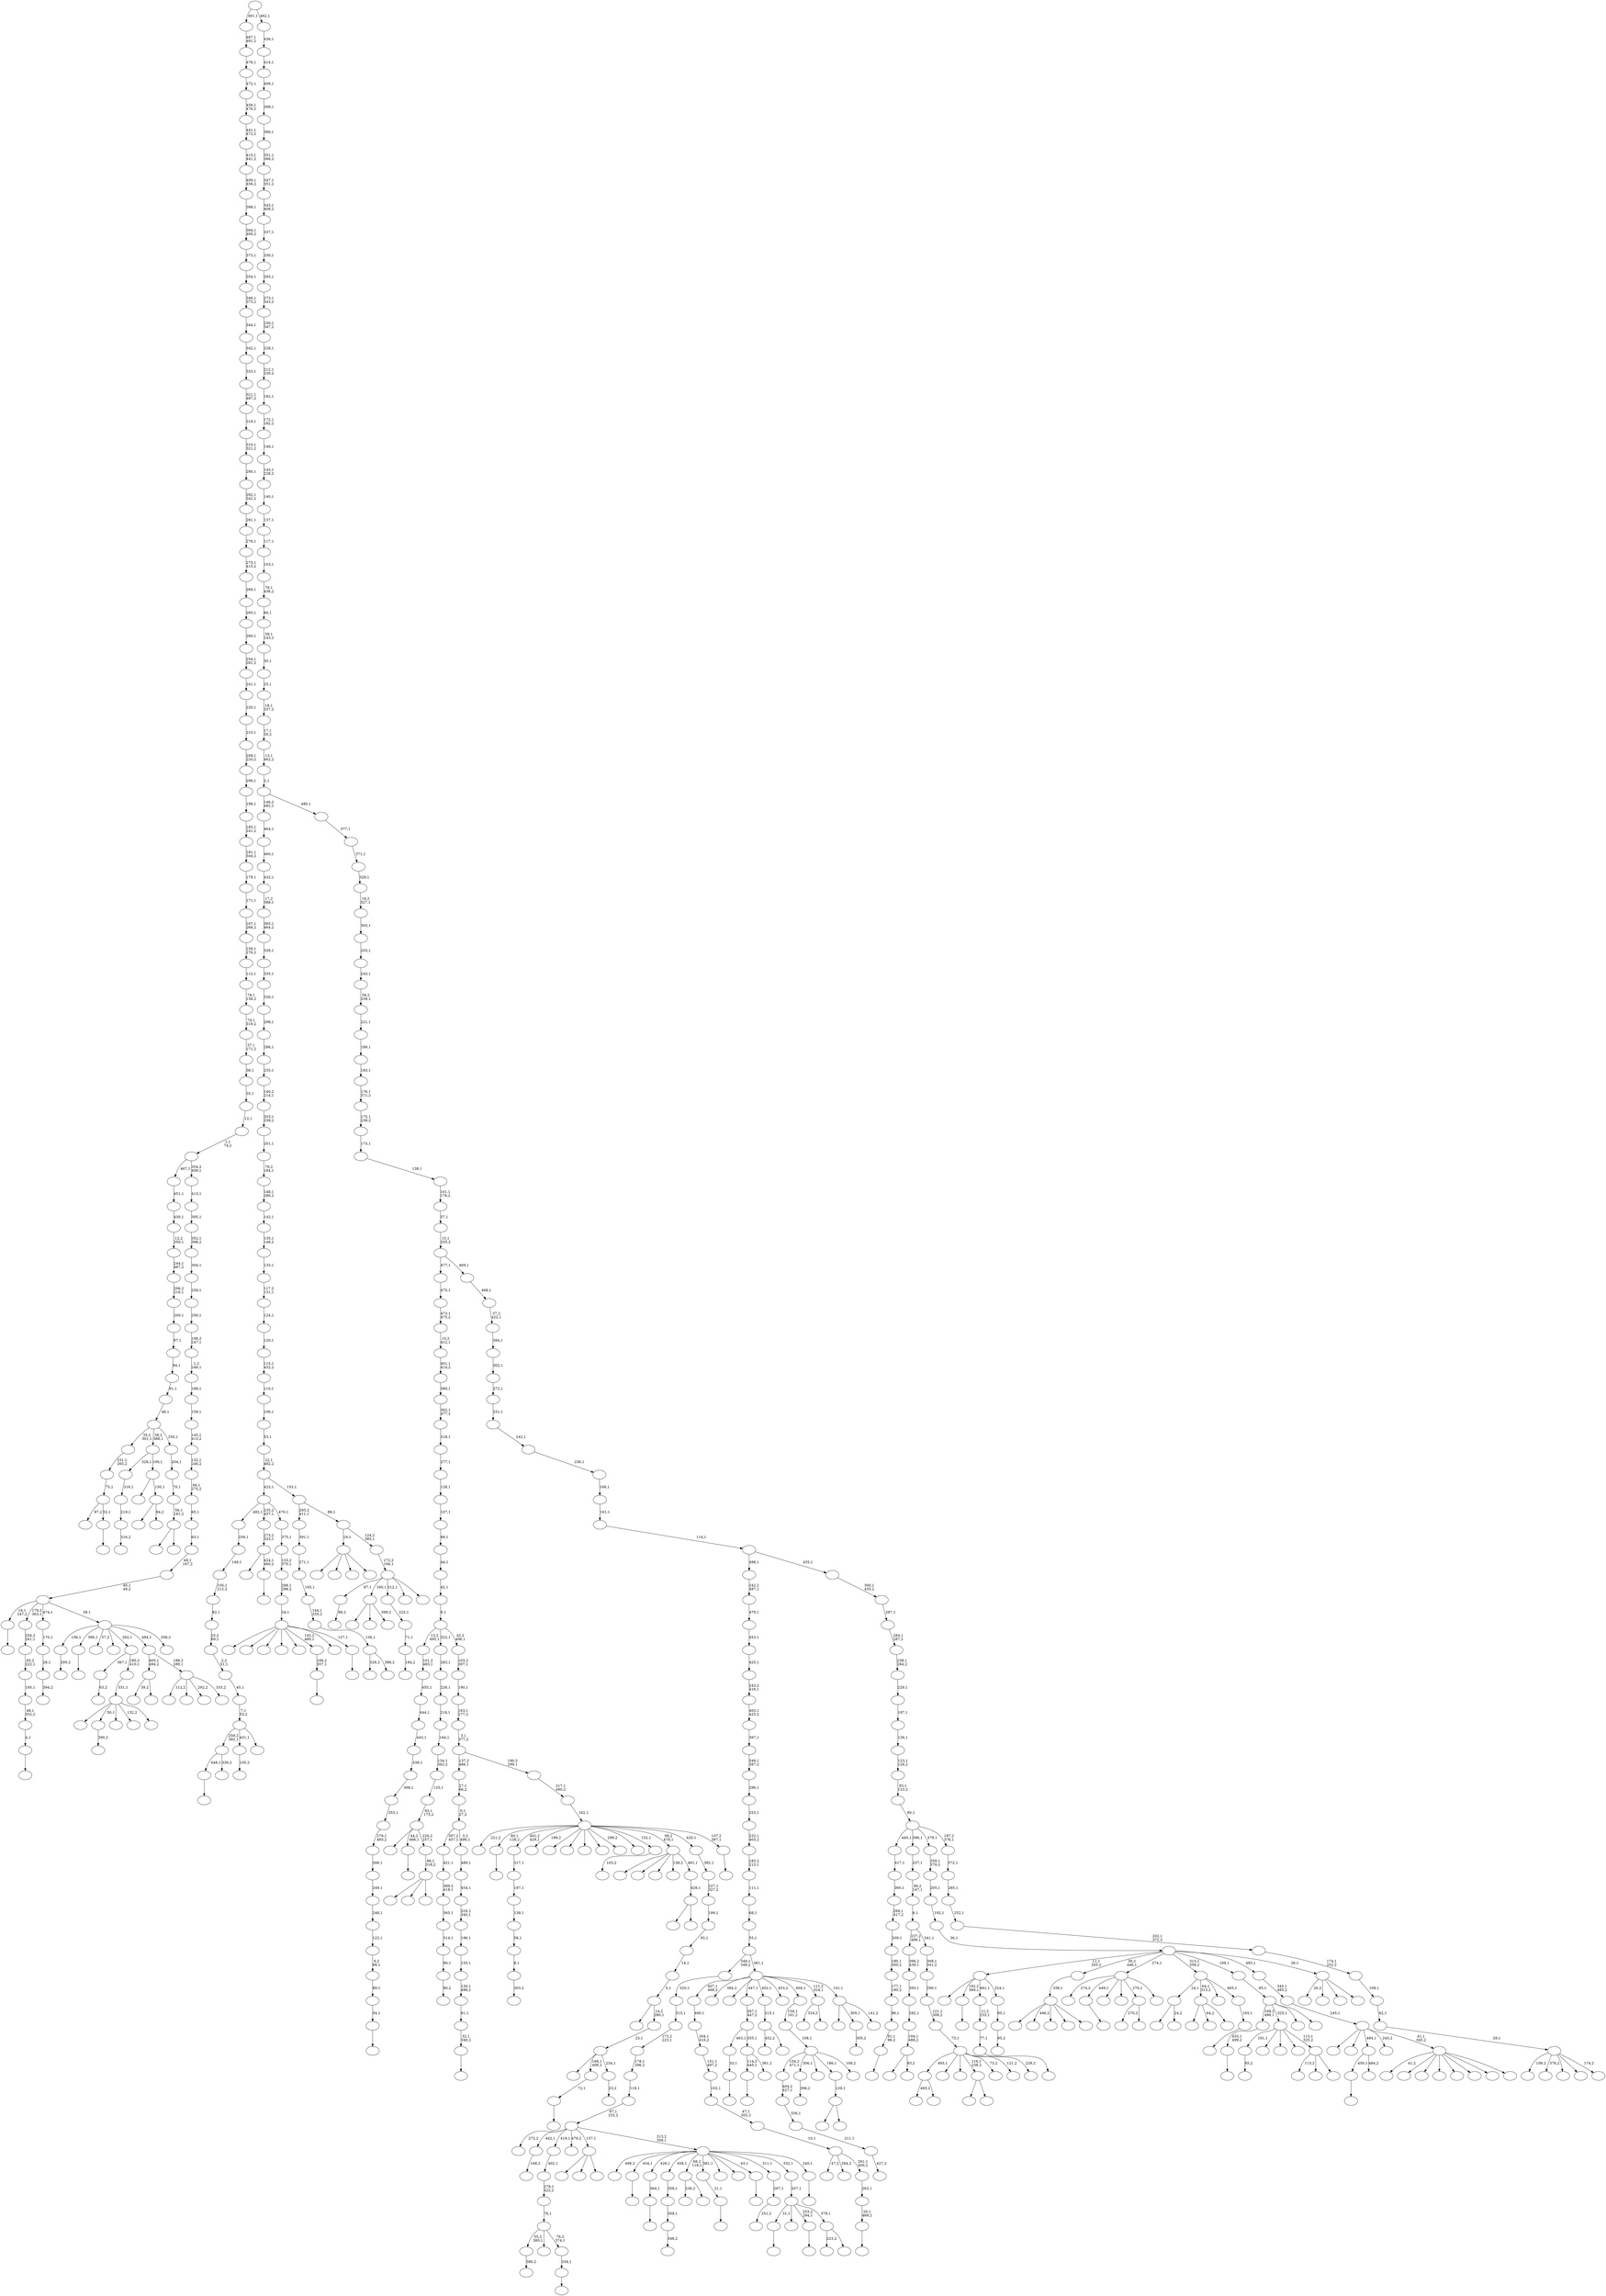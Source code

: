 digraph T {
	700 [label=""]
	699 [label=""]
	698 [label=""]
	697 [label=""]
	696 [label=""]
	695 [label=""]
	694 [label=""]
	693 [label=""]
	692 [label=""]
	691 [label=""]
	690 [label=""]
	689 [label=""]
	688 [label=""]
	687 [label=""]
	686 [label=""]
	685 [label=""]
	684 [label=""]
	683 [label=""]
	682 [label=""]
	681 [label=""]
	680 [label=""]
	679 [label=""]
	678 [label=""]
	677 [label=""]
	676 [label=""]
	675 [label=""]
	674 [label=""]
	673 [label=""]
	672 [label=""]
	671 [label=""]
	670 [label=""]
	669 [label=""]
	668 [label=""]
	667 [label=""]
	666 [label=""]
	665 [label=""]
	664 [label=""]
	663 [label=""]
	662 [label=""]
	661 [label=""]
	660 [label=""]
	659 [label=""]
	658 [label=""]
	657 [label=""]
	656 [label=""]
	655 [label=""]
	654 [label=""]
	653 [label=""]
	652 [label=""]
	651 [label=""]
	650 [label=""]
	649 [label=""]
	648 [label=""]
	647 [label=""]
	646 [label=""]
	645 [label=""]
	644 [label=""]
	643 [label=""]
	642 [label=""]
	641 [label=""]
	640 [label=""]
	639 [label=""]
	638 [label=""]
	637 [label=""]
	636 [label=""]
	635 [label=""]
	634 [label=""]
	633 [label=""]
	632 [label=""]
	631 [label=""]
	630 [label=""]
	629 [label=""]
	628 [label=""]
	627 [label=""]
	626 [label=""]
	625 [label=""]
	624 [label=""]
	623 [label=""]
	622 [label=""]
	621 [label=""]
	620 [label=""]
	619 [label=""]
	618 [label=""]
	617 [label=""]
	616 [label=""]
	615 [label=""]
	614 [label=""]
	613 [label=""]
	612 [label=""]
	611 [label=""]
	610 [label=""]
	609 [label=""]
	608 [label=""]
	607 [label=""]
	606 [label=""]
	605 [label=""]
	604 [label=""]
	603 [label=""]
	602 [label=""]
	601 [label=""]
	600 [label=""]
	599 [label=""]
	598 [label=""]
	597 [label=""]
	596 [label=""]
	595 [label=""]
	594 [label=""]
	593 [label=""]
	592 [label=""]
	591 [label=""]
	590 [label=""]
	589 [label=""]
	588 [label=""]
	587 [label=""]
	586 [label=""]
	585 [label=""]
	584 [label=""]
	583 [label=""]
	582 [label=""]
	581 [label=""]
	580 [label=""]
	579 [label=""]
	578 [label=""]
	577 [label=""]
	576 [label=""]
	575 [label=""]
	574 [label=""]
	573 [label=""]
	572 [label=""]
	571 [label=""]
	570 [label=""]
	569 [label=""]
	568 [label=""]
	567 [label=""]
	566 [label=""]
	565 [label=""]
	564 [label=""]
	563 [label=""]
	562 [label=""]
	561 [label=""]
	560 [label=""]
	559 [label=""]
	558 [label=""]
	557 [label=""]
	556 [label=""]
	555 [label=""]
	554 [label=""]
	553 [label=""]
	552 [label=""]
	551 [label=""]
	550 [label=""]
	549 [label=""]
	548 [label=""]
	547 [label=""]
	546 [label=""]
	545 [label=""]
	544 [label=""]
	543 [label=""]
	542 [label=""]
	541 [label=""]
	540 [label=""]
	539 [label=""]
	538 [label=""]
	537 [label=""]
	536 [label=""]
	535 [label=""]
	534 [label=""]
	533 [label=""]
	532 [label=""]
	531 [label=""]
	530 [label=""]
	529 [label=""]
	528 [label=""]
	527 [label=""]
	526 [label=""]
	525 [label=""]
	524 [label=""]
	523 [label=""]
	522 [label=""]
	521 [label=""]
	520 [label=""]
	519 [label=""]
	518 [label=""]
	517 [label=""]
	516 [label=""]
	515 [label=""]
	514 [label=""]
	513 [label=""]
	512 [label=""]
	511 [label=""]
	510 [label=""]
	509 [label=""]
	508 [label=""]
	507 [label=""]
	506 [label=""]
	505 [label=""]
	504 [label=""]
	503 [label=""]
	502 [label=""]
	501 [label=""]
	500 [label=""]
	499 [label=""]
	498 [label=""]
	497 [label=""]
	496 [label=""]
	495 [label=""]
	494 [label=""]
	493 [label=""]
	492 [label=""]
	491 [label=""]
	490 [label=""]
	489 [label=""]
	488 [label=""]
	487 [label=""]
	486 [label=""]
	485 [label=""]
	484 [label=""]
	483 [label=""]
	482 [label=""]
	481 [label=""]
	480 [label=""]
	479 [label=""]
	478 [label=""]
	477 [label=""]
	476 [label=""]
	475 [label=""]
	474 [label=""]
	473 [label=""]
	472 [label=""]
	471 [label=""]
	470 [label=""]
	469 [label=""]
	468 [label=""]
	467 [label=""]
	466 [label=""]
	465 [label=""]
	464 [label=""]
	463 [label=""]
	462 [label=""]
	461 [label=""]
	460 [label=""]
	459 [label=""]
	458 [label=""]
	457 [label=""]
	456 [label=""]
	455 [label=""]
	454 [label=""]
	453 [label=""]
	452 [label=""]
	451 [label=""]
	450 [label=""]
	449 [label=""]
	448 [label=""]
	447 [label=""]
	446 [label=""]
	445 [label=""]
	444 [label=""]
	443 [label=""]
	442 [label=""]
	441 [label=""]
	440 [label=""]
	439 [label=""]
	438 [label=""]
	437 [label=""]
	436 [label=""]
	435 [label=""]
	434 [label=""]
	433 [label=""]
	432 [label=""]
	431 [label=""]
	430 [label=""]
	429 [label=""]
	428 [label=""]
	427 [label=""]
	426 [label=""]
	425 [label=""]
	424 [label=""]
	423 [label=""]
	422 [label=""]
	421 [label=""]
	420 [label=""]
	419 [label=""]
	418 [label=""]
	417 [label=""]
	416 [label=""]
	415 [label=""]
	414 [label=""]
	413 [label=""]
	412 [label=""]
	411 [label=""]
	410 [label=""]
	409 [label=""]
	408 [label=""]
	407 [label=""]
	406 [label=""]
	405 [label=""]
	404 [label=""]
	403 [label=""]
	402 [label=""]
	401 [label=""]
	400 [label=""]
	399 [label=""]
	398 [label=""]
	397 [label=""]
	396 [label=""]
	395 [label=""]
	394 [label=""]
	393 [label=""]
	392 [label=""]
	391 [label=""]
	390 [label=""]
	389 [label=""]
	388 [label=""]
	387 [label=""]
	386 [label=""]
	385 [label=""]
	384 [label=""]
	383 [label=""]
	382 [label=""]
	381 [label=""]
	380 [label=""]
	379 [label=""]
	378 [label=""]
	377 [label=""]
	376 [label=""]
	375 [label=""]
	374 [label=""]
	373 [label=""]
	372 [label=""]
	371 [label=""]
	370 [label=""]
	369 [label=""]
	368 [label=""]
	367 [label=""]
	366 [label=""]
	365 [label=""]
	364 [label=""]
	363 [label=""]
	362 [label=""]
	361 [label=""]
	360 [label=""]
	359 [label=""]
	358 [label=""]
	357 [label=""]
	356 [label=""]
	355 [label=""]
	354 [label=""]
	353 [label=""]
	352 [label=""]
	351 [label=""]
	350 [label=""]
	349 [label=""]
	348 [label=""]
	347 [label=""]
	346 [label=""]
	345 [label=""]
	344 [label=""]
	343 [label=""]
	342 [label=""]
	341 [label=""]
	340 [label=""]
	339 [label=""]
	338 [label=""]
	337 [label=""]
	336 [label=""]
	335 [label=""]
	334 [label=""]
	333 [label=""]
	332 [label=""]
	331 [label=""]
	330 [label=""]
	329 [label=""]
	328 [label=""]
	327 [label=""]
	326 [label=""]
	325 [label=""]
	324 [label=""]
	323 [label=""]
	322 [label=""]
	321 [label=""]
	320 [label=""]
	319 [label=""]
	318 [label=""]
	317 [label=""]
	316 [label=""]
	315 [label=""]
	314 [label=""]
	313 [label=""]
	312 [label=""]
	311 [label=""]
	310 [label=""]
	309 [label=""]
	308 [label=""]
	307 [label=""]
	306 [label=""]
	305 [label=""]
	304 [label=""]
	303 [label=""]
	302 [label=""]
	301 [label=""]
	300 [label=""]
	299 [label=""]
	298 [label=""]
	297 [label=""]
	296 [label=""]
	295 [label=""]
	294 [label=""]
	293 [label=""]
	292 [label=""]
	291 [label=""]
	290 [label=""]
	289 [label=""]
	288 [label=""]
	287 [label=""]
	286 [label=""]
	285 [label=""]
	284 [label=""]
	283 [label=""]
	282 [label=""]
	281 [label=""]
	280 [label=""]
	279 [label=""]
	278 [label=""]
	277 [label=""]
	276 [label=""]
	275 [label=""]
	274 [label=""]
	273 [label=""]
	272 [label=""]
	271 [label=""]
	270 [label=""]
	269 [label=""]
	268 [label=""]
	267 [label=""]
	266 [label=""]
	265 [label=""]
	264 [label=""]
	263 [label=""]
	262 [label=""]
	261 [label=""]
	260 [label=""]
	259 [label=""]
	258 [label=""]
	257 [label=""]
	256 [label=""]
	255 [label=""]
	254 [label=""]
	253 [label=""]
	252 [label=""]
	251 [label=""]
	250 [label=""]
	249 [label=""]
	248 [label=""]
	247 [label=""]
	246 [label=""]
	245 [label=""]
	244 [label=""]
	243 [label=""]
	242 [label=""]
	241 [label=""]
	240 [label=""]
	239 [label=""]
	238 [label=""]
	237 [label=""]
	236 [label=""]
	235 [label=""]
	234 [label=""]
	233 [label=""]
	232 [label=""]
	231 [label=""]
	230 [label=""]
	229 [label=""]
	228 [label=""]
	227 [label=""]
	226 [label=""]
	225 [label=""]
	224 [label=""]
	223 [label=""]
	222 [label=""]
	221 [label=""]
	220 [label=""]
	219 [label=""]
	218 [label=""]
	217 [label=""]
	216 [label=""]
	215 [label=""]
	214 [label=""]
	213 [label=""]
	212 [label=""]
	211 [label=""]
	210 [label=""]
	209 [label=""]
	208 [label=""]
	207 [label=""]
	206 [label=""]
	205 [label=""]
	204 [label=""]
	203 [label=""]
	202 [label=""]
	201 [label=""]
	200 [label=""]
	199 [label=""]
	198 [label=""]
	197 [label=""]
	196 [label=""]
	195 [label=""]
	194 [label=""]
	193 [label=""]
	192 [label=""]
	191 [label=""]
	190 [label=""]
	189 [label=""]
	188 [label=""]
	187 [label=""]
	186 [label=""]
	185 [label=""]
	184 [label=""]
	183 [label=""]
	182 [label=""]
	181 [label=""]
	180 [label=""]
	179 [label=""]
	178 [label=""]
	177 [label=""]
	176 [label=""]
	175 [label=""]
	174 [label=""]
	173 [label=""]
	172 [label=""]
	171 [label=""]
	170 [label=""]
	169 [label=""]
	168 [label=""]
	167 [label=""]
	166 [label=""]
	165 [label=""]
	164 [label=""]
	163 [label=""]
	162 [label=""]
	161 [label=""]
	160 [label=""]
	159 [label=""]
	158 [label=""]
	157 [label=""]
	156 [label=""]
	155 [label=""]
	154 [label=""]
	153 [label=""]
	152 [label=""]
	151 [label=""]
	150 [label=""]
	149 [label=""]
	148 [label=""]
	147 [label=""]
	146 [label=""]
	145 [label=""]
	144 [label=""]
	143 [label=""]
	142 [label=""]
	141 [label=""]
	140 [label=""]
	139 [label=""]
	138 [label=""]
	137 [label=""]
	136 [label=""]
	135 [label=""]
	134 [label=""]
	133 [label=""]
	132 [label=""]
	131 [label=""]
	130 [label=""]
	129 [label=""]
	128 [label=""]
	127 [label=""]
	126 [label=""]
	125 [label=""]
	124 [label=""]
	123 [label=""]
	122 [label=""]
	121 [label=""]
	120 [label=""]
	119 [label=""]
	118 [label=""]
	117 [label=""]
	116 [label=""]
	115 [label=""]
	114 [label=""]
	113 [label=""]
	112 [label=""]
	111 [label=""]
	110 [label=""]
	109 [label=""]
	108 [label=""]
	107 [label=""]
	106 [label=""]
	105 [label=""]
	104 [label=""]
	103 [label=""]
	102 [label=""]
	101 [label=""]
	100 [label=""]
	99 [label=""]
	98 [label=""]
	97 [label=""]
	96 [label=""]
	95 [label=""]
	94 [label=""]
	93 [label=""]
	92 [label=""]
	91 [label=""]
	90 [label=""]
	89 [label=""]
	88 [label=""]
	87 [label=""]
	86 [label=""]
	85 [label=""]
	84 [label=""]
	83 [label=""]
	82 [label=""]
	81 [label=""]
	80 [label=""]
	79 [label=""]
	78 [label=""]
	77 [label=""]
	76 [label=""]
	75 [label=""]
	74 [label=""]
	73 [label=""]
	72 [label=""]
	71 [label=""]
	70 [label=""]
	69 [label=""]
	68 [label=""]
	67 [label=""]
	66 [label=""]
	65 [label=""]
	64 [label=""]
	63 [label=""]
	62 [label=""]
	61 [label=""]
	60 [label=""]
	59 [label=""]
	58 [label=""]
	57 [label=""]
	56 [label=""]
	55 [label=""]
	54 [label=""]
	53 [label=""]
	52 [label=""]
	51 [label=""]
	50 [label=""]
	49 [label=""]
	48 [label=""]
	47 [label=""]
	46 [label=""]
	45 [label=""]
	44 [label=""]
	43 [label=""]
	42 [label=""]
	41 [label=""]
	40 [label=""]
	39 [label=""]
	38 [label=""]
	37 [label=""]
	36 [label=""]
	35 [label=""]
	34 [label=""]
	33 [label=""]
	32 [label=""]
	31 [label=""]
	30 [label=""]
	29 [label=""]
	28 [label=""]
	27 [label=""]
	26 [label=""]
	25 [label=""]
	24 [label=""]
	23 [label=""]
	22 [label=""]
	21 [label=""]
	20 [label=""]
	19 [label=""]
	18 [label=""]
	17 [label=""]
	16 [label=""]
	15 [label=""]
	14 [label=""]
	13 [label=""]
	12 [label=""]
	11 [label=""]
	10 [label=""]
	9 [label=""]
	8 [label=""]
	7 [label=""]
	6 [label=""]
	5 [label=""]
	4 [label=""]
	3 [label=""]
	2 [label=""]
	1 [label=""]
	0 [label=""]
	699 -> 700 [label=""]
	687 -> 688 [label="427,2"]
	686 -> 687 [label="211,1"]
	685 -> 686 [label="336,1"]
	684 -> 685 [label="404,2\n427,1"]
	682 -> 683 [label=""]
	681 -> 682 [label="33,1"]
	678 -> 679 [label=""]
	675 -> 689 [label=""]
	675 -> 676 [label="24,2"]
	668 -> 669 [label=""]
	667 -> 668 [label="364,1"]
	662 -> 665 [label="493,2"]
	662 -> 663 [label=""]
	656 -> 657 [label=""]
	650 -> 651 [label=""]
	649 -> 650 [label="54,1"]
	648 -> 649 [label="89,1"]
	647 -> 648 [label="9,2\n98,1"]
	646 -> 647 [label="122,1"]
	645 -> 646 [label="248,1"]
	644 -> 645 [label="249,1"]
	643 -> 644 [label="266,1"]
	642 -> 643 [label="279,1\n483,2"]
	641 -> 642 [label="353,1"]
	640 -> 641 [label="368,1"]
	639 -> 640 [label="438,1"]
	638 -> 639 [label="443,1"]
	637 -> 638 [label="444,1"]
	636 -> 637 [label="455,1"]
	635 -> 636 [label="101,2\n483,1"]
	633 -> 634 [label="63,2"]
	631 -> 632 [label="295,2"]
	623 -> 624 [label="380,2"]
	621 -> 622 [label=""]
	619 -> 620 [label="303,2"]
	618 -> 619 [label="8,1"]
	617 -> 618 [label="58,1"]
	616 -> 617 [label="139,1"]
	615 -> 616 [label="187,1"]
	614 -> 615 [label="317,1"]
	612 -> 613 [label=""]
	611 -> 612 [label="20,1\n469,2"]
	610 -> 611 [label="263,1"]
	609 -> 673 [label="47,2"]
	609 -> 670 [label="264,2"]
	609 -> 610 [label="291,1\n400,2"]
	608 -> 609 [label="10,1"]
	607 -> 608 [label="47,1\n302,2"]
	606 -> 607 [label="102,1"]
	605 -> 606 [label="151,1\n497,2"]
	604 -> 605 [label="264,1\n416,2"]
	603 -> 604 [label="400,1"]
	601 -> 602 [label="88,2"]
	597 -> 598 [label=""]
	594 -> 595 [label="90,2"]
	593 -> 594 [label="90,1"]
	592 -> 593 [label="314,1"]
	591 -> 592 [label="365,1"]
	590 -> 591 [label="389,2\n418,1"]
	589 -> 590 [label="421,1"]
	584 -> 585 [label="85,2"]
	581 -> 656 [label="448,1"]
	581 -> 582 [label="330,2"]
	577 -> 578 [label=""]
	575 -> 576 [label="105,2"]
	568 -> 569 [label="306,2"]
	565 -> 671 [label=""]
	565 -> 629 [label="64,2"]
	565 -> 566 [label=""]
	560 -> 561 [label=""]
	557 -> 581 [label="259,2\n392,1"]
	557 -> 575 [label="431,1"]
	557 -> 558 [label=""]
	556 -> 557 [label="7,1\n53,2"]
	555 -> 556 [label="45,1"]
	554 -> 555 [label="2,2\n51,1"]
	553 -> 554 [label="25,2\n69,1"]
	552 -> 553 [label="82,1"]
	551 -> 552 [label="105,1\n212,2"]
	550 -> 551 [label="149,1"]
	549 -> 550 [label="259,1"]
	543 -> 544 [label=""]
	534 -> 535 [label="348,2"]
	533 -> 534 [label="309,1"]
	532 -> 533 [label="358,1"]
	525 -> 654 [label="270,2"]
	525 -> 526 [label=""]
	521 -> 522 [label=""]
	516 -> 517 [label=""]
	515 -> 516 [label="4,1"]
	514 -> 515 [label="48,1\n352,2"]
	513 -> 514 [label="195,1"]
	512 -> 513 [label="65,2\n222,1"]
	511 -> 512 [label="254,2\n261,1"]
	508 -> 509 [label=""]
	507 -> 508 [label="77,1"]
	506 -> 507 [label="11,2\n233,1"]
	504 -> 505 [label="395,2"]
	502 -> 666 [label=""]
	502 -> 596 [label=""]
	502 -> 503 [label="399,2"]
	498 -> 538 [label=""]
	498 -> 499 [label=""]
	496 -> 674 [label="236,2"]
	496 -> 497 [label=""]
	493 -> 494 [label=""]
	492 -> 572 [label="97,2"]
	492 -> 493 [label="52,1"]
	491 -> 492 [label="75,1"]
	490 -> 491 [label="231,1\n265,2"]
	488 -> 489 [label=""]
	487 -> 488 [label="21,1"]
	485 -> 486 [label=""]
	484 -> 485 [label="106,2\n357,1"]
	482 -> 483 [label="95,2"]
	481 -> 482 [label="95,1"]
	480 -> 693 [label=""]
	480 -> 560 [label="192,2\n369,1"]
	480 -> 506 [label="481,1"]
	480 -> 481 [label="224,1"]
	474 -> 475 [label=""]
	473 -> 474 [label="433,1\n499,2"]
	470 -> 471 [label=""]
	468 -> 469 [label="168,2"]
	464 -> 465 [label=""]
	463 -> 464 [label="81,1\n96,2"]
	462 -> 463 [label="96,1"]
	461 -> 462 [label="177,1\n180,2"]
	460 -> 461 [label="180,1\n300,2"]
	459 -> 460 [label="209,1"]
	458 -> 459 [label="269,1\n417,2"]
	457 -> 458 [label="360,1"]
	456 -> 457 [label="417,1"]
	451 -> 452 [label=""]
	450 -> 451 [label="334,1"]
	449 -> 623 [label="55,2\n380,1"]
	449 -> 454 [label=""]
	449 -> 450 [label="76,2\n374,1"]
	448 -> 449 [label="76,1"]
	447 -> 448 [label="278,1\n422,2"]
	446 -> 447 [label="402,1"]
	444 -> 445 [label="316,2"]
	443 -> 444 [label="219,1"]
	442 -> 443 [label="316,1"]
	440 -> 441 [label=""]
	437 -> 680 [label=""]
	437 -> 531 [label=""]
	437 -> 519 [label=""]
	437 -> 438 [label=""]
	435 -> 436 [label=""]
	434 -> 435 [label="32,1\n340,2"]
	433 -> 434 [label="61,1"]
	432 -> 433 [label="130,1\n496,2"]
	431 -> 432 [label="155,1"]
	430 -> 431 [label="196,1"]
	429 -> 430 [label="329,2\n340,1"]
	428 -> 429 [label="454,1"]
	427 -> 428 [label="489,1"]
	426 -> 589 [label="307,2\n457,1"]
	426 -> 427 [label="3,2\n496,1"]
	425 -> 426 [label="0,1\n27,2"]
	424 -> 425 [label="27,1\n66,2"]
	422 -> 423 [label=""]
	421 -> 587 [label=""]
	421 -> 422 [label="424,1\n460,2"]
	420 -> 421 [label="273,2\n323,1"]
	416 -> 470 [label="450,1"]
	416 -> 417 [label="484,2"]
	413 -> 661 [label="39,2"]
	413 -> 414 [label=""]
	410 -> 411 [label="305,2"]
	407 -> 408 [label=""]
	405 -> 548 [label=""]
	405 -> 541 [label="446,2"]
	405 -> 479 [label=""]
	405 -> 409 [label=""]
	405 -> 406 [label=""]
	404 -> 405 [label="338,1"]
	402 -> 403 [label="163,2"]
	399 -> 677 [label=""]
	399 -> 400 [label="94,2"]
	398 -> 546 [label=""]
	398 -> 399 [label="150,1"]
	397 -> 442 [label="328,1"]
	397 -> 398 [label="100,1"]
	395 -> 625 [label=""]
	395 -> 396 [label="93,2"]
	394 -> 395 [label="104,1\n488,2"]
	393 -> 394 [label="282,1"]
	392 -> 393 [label="393,1"]
	391 -> 392 [label="396,2\n439,1"]
	387 -> 694 [label="274,2"]
	387 -> 577 [label="449,1"]
	387 -> 540 [label=""]
	387 -> 539 [label=""]
	387 -> 525 [label="270,1"]
	387 -> 388 [label=""]
	385 -> 528 [label=""]
	385 -> 386 [label=""]
	384 -> 385 [label="129,1"]
	381 -> 382 [label="394,2"]
	380 -> 381 [label="28,1"]
	379 -> 380 [label="170,1"]
	376 -> 597 [label="114,2\n445,1"]
	376 -> 377 [label="361,2"]
	375 -> 681 [label="463,1"]
	375 -> 376 [label="355,1"]
	374 -> 375 [label="267,1\n447,2"]
	372 -> 373 [label=""]
	370 -> 371 [label="251,2"]
	369 -> 370 [label="297,1"]
	365 -> 547 [label=""]
	365 -> 504 [label="50,1"]
	365 -> 439 [label=""]
	365 -> 419 [label="132,2"]
	365 -> 366 [label=""]
	364 -> 365 [label="331,1"]
	363 -> 633 [label="367,1"]
	363 -> 364 [label="185,2\n410,1"]
	359 -> 542 [label="113,2"]
	359 -> 378 [label=""]
	359 -> 360 [label=""]
	358 -> 584 [label="191,1"]
	358 -> 545 [label=""]
	358 -> 501 [label=""]
	358 -> 368 [label=""]
	358 -> 359 [label="113,1\n325,2"]
	356 -> 599 [label=""]
	356 -> 523 [label=""]
	356 -> 357 [label=""]
	355 -> 356 [label="86,1\n318,2"]
	354 -> 655 [label=""]
	354 -> 407 [label="44,2\n466,1"]
	354 -> 355 [label="226,2\n257,1"]
	353 -> 354 [label="83,1\n175,2"]
	352 -> 353 [label="125,1"]
	351 -> 352 [label="134,1\n362,2"]
	350 -> 351 [label="164,1"]
	349 -> 350 [label="218,1"]
	348 -> 349 [label="226,1"]
	347 -> 348 [label="283,1"]
	345 -> 559 [label=""]
	345 -> 520 [label=""]
	345 -> 346 [label=""]
	343 -> 630 [label="326,2"]
	343 -> 344 [label="388,2"]
	342 -> 343 [label="136,1"]
	341 -> 342 [label="144,1\n335,2"]
	340 -> 341 [label="165,1"]
	339 -> 340 [label="271,1"]
	338 -> 339 [label="391,1"]
	334 -> 335 [label=""]
	333 -> 695 [label=""]
	333 -> 628 [label=""]
	333 -> 626 [label=""]
	333 -> 571 [label=""]
	333 -> 527 [label=""]
	333 -> 484 [label="142,2\n480,1"]
	333 -> 478 [label=""]
	333 -> 334 [label="127,1"]
	332 -> 333 [label="34,1"]
	331 -> 332 [label="288,1\n298,2"]
	330 -> 331 [label="133,2\n370,1"]
	329 -> 330 [label="375,1"]
	328 -> 549 [label="492,1"]
	328 -> 420 [label="235,2\n437,1"]
	328 -> 329 [label="470,1"]
	326 -> 472 [label="452,2"]
	326 -> 327 [label=""]
	325 -> 326 [label="215,1"]
	323 -> 691 [label="112,2"]
	323 -> 529 [label=""]
	323 -> 418 [label="292,2"]
	323 -> 324 [label="333,2"]
	322 -> 413 [label="405,1\n494,2"]
	322 -> 323 [label="188,2\n289,1"]
	319 -> 320 [label="184,2"]
	318 -> 319 [label="71,1"]
	317 -> 318 [label="225,1"]
	315 -> 672 [label="223,2"]
	315 -> 316 [label=""]
	314 -> 699 [label="31,1"]
	314 -> 495 [label=""]
	314 -> 440 [label="253,2\n294,1"]
	314 -> 315 [label="378,1"]
	313 -> 314 [label="207,1"]
	311 -> 312 [label=""]
	310 -> 311 [label="193,1"]
	309 -> 675 [label="24,1"]
	309 -> 565 [label="64,1\n313,2"]
	309 -> 477 [label=""]
	309 -> 310 [label="465,1"]
	307 -> 308 [label=""]
	306 -> 307 [label="72,1"]
	303 -> 652 [label=""]
	303 -> 304 [label=""]
	302 -> 303 [label="56,1\n181,2"]
	301 -> 302 [label="70,1"]
	300 -> 301 [label="204,1"]
	299 -> 490 [label="35,2\n301,1"]
	299 -> 397 [label="38,2\n386,1"]
	299 -> 300 [label="250,1"]
	298 -> 299 [label="46,1"]
	297 -> 298 [label="91,1"]
	296 -> 297 [label="94,1"]
	295 -> 296 [label="97,1"]
	294 -> 295 [label="200,1"]
	293 -> 294 [label="206,2\n216,1"]
	292 -> 293 [label="244,1\n467,2"]
	291 -> 292 [label="12,2\n350,1"]
	290 -> 291 [label="430,1"]
	289 -> 290 [label="451,1"]
	287 -> 684 [label="154,2\n471,1"]
	287 -> 568 [label="306,1"]
	287 -> 476 [label=""]
	287 -> 384 [label="186,1"]
	287 -> 288 [label="108,2"]
	286 -> 287 [label="108,1"]
	285 -> 286 [label="154,1\n161,2"]
	283 -> 627 [label=""]
	283 -> 284 [label=""]
	282 -> 283 [label="428,1"]
	281 -> 664 [label=""]
	281 -> 570 [label=""]
	281 -> 453 [label=""]
	281 -> 412 [label="138,2"]
	281 -> 282 [label="461,1"]
	279 -> 574 [label="324,2"]
	279 -> 280 [label=""]
	277 -> 278 [label="23,2"]
	276 -> 698 [label=""]
	276 -> 306 [label="166,1\n406,2"]
	276 -> 277 [label="234,1"]
	275 -> 276 [label="23,1"]
	274 -> 567 [label=""]
	274 -> 275 [label="14,2\n280,1"]
	273 -> 274 [label="5,1"]
	272 -> 273 [label="14,1"]
	271 -> 272 [label="92,1"]
	270 -> 271 [label="199,1"]
	269 -> 270 [label="227,1\n327,2"]
	268 -> 269 [label="382,1"]
	266 -> 473 [label="169,2\n499,1"]
	266 -> 358 [label="325,1"]
	266 -> 337 [label=""]
	266 -> 267 [label=""]
	265 -> 266 [label="85,1"]
	262 -> 263 [label=""]
	261 -> 696 [label="498,2"]
	261 -> 678 [label="434,1"]
	261 -> 667 [label="426,1"]
	261 -> 532 [label="458,1"]
	261 -> 496 [label="68,2\n118,1"]
	261 -> 487 [label="381,1"]
	261 -> 466 [label=""]
	261 -> 383 [label=""]
	261 -> 372 [label="43,1"]
	261 -> 369 [label="311,1"]
	261 -> 313 [label="332,1"]
	261 -> 262 [label="240,1"]
	260 -> 579 [label="272,2"]
	260 -> 468 [label="442,1"]
	260 -> 446 [label="419,1"]
	260 -> 390 [label="479,2"]
	260 -> 345 [label="157,1"]
	260 -> 261 [label="213,2\n356,1"]
	259 -> 260 [label="67,1\n232,2"]
	258 -> 259 [label="119,1"]
	257 -> 258 [label="178,1\n296,2"]
	256 -> 257 [label="173,2\n223,1"]
	255 -> 256 [label="315,1"]
	254 -> 255 [label="320,1"]
	252 -> 662 [label="493,1"]
	252 -> 660 [label=""]
	252 -> 518 [label=""]
	252 -> 498 [label="116,1\n238,2"]
	252 -> 362 [label="73,2"]
	252 -> 321 [label="121,2"]
	252 -> 253 [label="229,2"]
	251 -> 252 [label="73,1"]
	250 -> 251 [label="121,1\n308,2"]
	249 -> 250 [label="290,1"]
	248 -> 249 [label="308,1\n341,2"]
	247 -> 391 [label="237,2\n488,1"]
	247 -> 248 [label="341,1"]
	246 -> 247 [label="6,1"]
	245 -> 246 [label="80,2\n147,1"]
	244 -> 245 [label="237,1"]
	242 -> 537 [label=""]
	242 -> 410 [label="305,1"]
	242 -> 243 [label="141,2"]
	241 -> 603 [label="407,1\n468,2"]
	241 -> 536 [label="384,2"]
	241 -> 415 [label=""]
	241 -> 374 [label="447,1"]
	241 -> 325 [label="452,1"]
	241 -> 305 [label="453,2"]
	241 -> 285 [label="404,1"]
	241 -> 279 [label="111,2\n324,1"]
	241 -> 242 [label="141,1"]
	240 -> 254 [label="348,1\n349,2"]
	240 -> 241 [label="361,1"]
	239 -> 240 [label="55,1"]
	238 -> 239 [label="68,1"]
	237 -> 238 [label="111,1"]
	236 -> 237 [label="183,2\n213,1"]
	235 -> 236 [label="232,1\n403,2"]
	234 -> 235 [label="253,1"]
	233 -> 234 [label="296,1"]
	232 -> 233 [label="349,1\n397,2"]
	231 -> 232 [label="397,1"]
	230 -> 231 [label="403,1\n425,2"]
	229 -> 230 [label="243,2\n416,1"]
	228 -> 229 [label="425,1"]
	227 -> 228 [label="453,1"]
	226 -> 227 [label="479,1"]
	225 -> 226 [label="242,2\n497,1"]
	223 -> 224 [label=""]
	222 -> 697 [label="221,2"]
	222 -> 621 [label="60,1\n128,2"]
	222 -> 614 [label="401,2\n429,1"]
	222 -> 600 [label="189,2"]
	222 -> 588 [label=""]
	222 -> 583 [label=""]
	222 -> 580 [label=""]
	222 -> 563 [label=""]
	222 -> 562 [label="299,2"]
	222 -> 524 [label=""]
	222 -> 402 [label="152,1"]
	222 -> 281 [label="99,2\n478,1"]
	222 -> 268 [label="420,1"]
	222 -> 223 [label="107,2\n387,1"]
	221 -> 222 [label="162,1"]
	220 -> 221 [label="217,1\n490,2"]
	219 -> 424 [label="137,2\n486,1"]
	219 -> 220 [label="190,2\n299,1"]
	218 -> 219 [label="3,1\n377,2"]
	217 -> 218 [label="163,1\n277,2"]
	216 -> 217 [label="190,1"]
	215 -> 216 [label="103,2\n307,1"]
	214 -> 635 [label="13,2\n495,1"]
	214 -> 347 [label="322,1"]
	214 -> 215 [label="42,2\n406,1"]
	213 -> 214 [label="9,1"]
	212 -> 213 [label="42,1"]
	211 -> 212 [label="44,1"]
	210 -> 211 [label="99,1"]
	209 -> 210 [label="107,1"]
	208 -> 209 [label="128,1"]
	207 -> 208 [label="277,1"]
	206 -> 207 [label="318,1"]
	205 -> 206 [label="362,1\n477,2"]
	204 -> 205 [label="389,1"]
	203 -> 204 [label="401,1\n414,2"]
	202 -> 203 [label="15,2\n412,1"]
	201 -> 202 [label="473,1\n475,2"]
	200 -> 201 [label="475,1"]
	197 -> 601 [label="87,1"]
	197 -> 502 [label="160,1"]
	197 -> 317 [label="312,1"]
	197 -> 199 [label=""]
	197 -> 198 [label=""]
	196 -> 197 [label="172,2\n194,1"]
	195 -> 437 [label="19,1"]
	195 -> 196 [label="124,2\n385,1"]
	194 -> 338 [label="293,2\n411,1"]
	194 -> 195 [label="88,1"]
	193 -> 328 [label="423,1"]
	193 -> 194 [label="153,1"]
	192 -> 193 [label="22,1\n482,2"]
	191 -> 192 [label="53,1"]
	190 -> 191 [label="106,1"]
	189 -> 190 [label="110,1"]
	188 -> 189 [label="115,1\n432,2"]
	187 -> 188 [label="120,1"]
	186 -> 187 [label="124,1"]
	185 -> 186 [label="117,2\n131,1"]
	184 -> 185 [label="133,1"]
	183 -> 184 [label="135,1\n148,2"]
	182 -> 183 [label="142,1"]
	181 -> 182 [label="148,1\n286,2"]
	180 -> 181 [label="79,2\n184,1"]
	179 -> 180 [label="201,1"]
	178 -> 179 [label="203,1\n339,2"]
	177 -> 178 [label="140,2\n214,1"]
	176 -> 177 [label="235,1"]
	175 -> 176 [label="286,1"]
	174 -> 175 [label="298,1"]
	173 -> 174 [label="326,1"]
	172 -> 173 [label="335,1"]
	171 -> 172 [label="339,1"]
	170 -> 171 [label="383,1\n464,2"]
	169 -> 170 [label="17,2\n388,1"]
	168 -> 169 [label="432,1"]
	167 -> 168 [label="460,1"]
	166 -> 167 [label="464,1"]
	164 -> 658 [label="41,2"]
	164 -> 586 [label=""]
	164 -> 467 [label=""]
	164 -> 401 [label=""]
	164 -> 367 [label=""]
	164 -> 336 [label=""]
	164 -> 264 [label=""]
	164 -> 165 [label=""]
	163 -> 692 [label=""]
	163 -> 573 [label=""]
	163 -> 416 [label="484,1"]
	163 -> 389 [label="245,2"]
	163 -> 164 [label="41,1\n345,2"]
	162 -> 163 [label="245,1"]
	161 -> 162 [label="345,1\n485,2"]
	159 -> 631 [label="156,1"]
	159 -> 543 [label="390,1"]
	159 -> 530 [label="57,2"]
	159 -> 510 [label=""]
	159 -> 363 [label="262,1"]
	159 -> 322 [label="494,1"]
	159 -> 160 [label="208,2"]
	158 -> 521 [label="16,1\n247,2"]
	158 -> 511 [label="179,2\n363,1"]
	158 -> 379 [label="474,1"]
	158 -> 159 [label="39,1"]
	157 -> 158 [label="40,1\n49,2"]
	156 -> 157 [label="49,1\n167,2"]
	155 -> 156 [label="63,1"]
	154 -> 155 [label="65,1"]
	153 -> 154 [label="84,1\n275,2"]
	152 -> 153 [label="132,1\n246,2"]
	151 -> 152 [label="145,1\n413,2"]
	150 -> 151 [label="159,1"]
	149 -> 150 [label="188,1"]
	148 -> 149 [label="1,2\n246,1"]
	147 -> 148 [label="198,2\n247,1"]
	146 -> 147 [label="256,1"]
	145 -> 146 [label="258,1"]
	144 -> 145 [label="304,1"]
	143 -> 144 [label="352,1\n398,2"]
	142 -> 143 [label="395,1"]
	141 -> 142 [label="413,1"]
	140 -> 289 [label="467,1"]
	140 -> 141 [label="354,2\n459,1"]
	139 -> 140 [label="1,1\n74,2"]
	138 -> 139 [label="12,1"]
	137 -> 138 [label="35,1"]
	136 -> 137 [label="38,1"]
	135 -> 136 [label="57,1\n171,2"]
	134 -> 135 [label="74,1\n319,2"]
	133 -> 134 [label="78,1\n158,2"]
	132 -> 133 [label="112,1"]
	131 -> 132 [label="158,1\n276,2"]
	130 -> 131 [label="167,1\n268,2"]
	129 -> 130 [label="171,1"]
	128 -> 129 [label="179,1"]
	127 -> 128 [label="181,1\n344,2"]
	126 -> 127 [label="185,1\n241,2"]
	125 -> 126 [label="198,1"]
	124 -> 125 [label="206,1"]
	123 -> 124 [label="208,1\n220,2"]
	122 -> 123 [label="210,1"]
	121 -> 122 [label="220,1"]
	120 -> 121 [label="241,1"]
	119 -> 120 [label="254,1\n281,2"]
	118 -> 119 [label="260,1"]
	117 -> 118 [label="265,1"]
	116 -> 117 [label="268,1"]
	115 -> 116 [label="275,1\n415,2"]
	114 -> 115 [label="276,1"]
	113 -> 114 [label="281,1"]
	112 -> 113 [label="292,1\n342,2"]
	111 -> 112 [label="295,1"]
	110 -> 111 [label="310,1\n321,2"]
	109 -> 110 [label="319,1"]
	108 -> 109 [label="321,1\n487,2"]
	107 -> 108 [label="333,1"]
	106 -> 107 [label="342,1"]
	105 -> 106 [label="344,1"]
	104 -> 105 [label="346,1\n373,2"]
	103 -> 104 [label="354,1"]
	102 -> 103 [label="373,1"]
	101 -> 102 [label="394,1\n409,2"]
	100 -> 101 [label="398,1"]
	99 -> 100 [label="409,1\n456,2"]
	98 -> 99 [label="415,1\n441,2"]
	97 -> 98 [label="441,1\n472,2"]
	96 -> 97 [label="456,1\n476,2"]
	95 -> 96 [label="472,1"]
	94 -> 95 [label="476,1"]
	93 -> 94 [label="487,1\n491,2"]
	91 -> 653 [label="26,2"]
	91 -> 564 [label=""]
	91 -> 361 [label=""]
	91 -> 92 [label=""]
	90 -> 480 [label="11,1\n205,2"]
	90 -> 404 [label="36,2\n446,1"]
	90 -> 387 [label="274,1"]
	90 -> 309 [label="313,1\n359,2"]
	90 -> 265 [label="169,1"]
	90 -> 161 [label="485,1"]
	90 -> 91 [label="26,1"]
	89 -> 90 [label="36,1"]
	88 -> 89 [label="192,1"]
	87 -> 88 [label="205,1"]
	86 -> 87 [label="359,1\n379,2"]
	84 -> 690 [label="109,2"]
	84 -> 659 [label="376,2"]
	84 -> 500 [label=""]
	84 -> 455 [label=""]
	84 -> 85 [label="174,2"]
	83 -> 84 [label="29,1"]
	82 -> 83 [label="62,1"]
	81 -> 82 [label="109,1"]
	80 -> 81 [label="174,1\n252,2"]
	79 -> 80 [label="202,1\n372,2"]
	78 -> 79 [label="252,1"]
	77 -> 78 [label="285,1"]
	76 -> 77 [label="372,1"]
	75 -> 456 [label="440,1"]
	75 -> 244 [label="396,1"]
	75 -> 86 [label="379,1"]
	75 -> 76 [label="197,2\n376,1"]
	74 -> 75 [label="80,1"]
	73 -> 74 [label="93,1\n123,2"]
	72 -> 73 [label="123,1\n126,2"]
	71 -> 72 [label="126,1"]
	70 -> 71 [label="197,1"]
	69 -> 70 [label="229,1"]
	68 -> 69 [label="238,1\n284,2"]
	67 -> 68 [label="284,1\n287,2"]
	66 -> 67 [label="287,1"]
	65 -> 66 [label="300,1\n435,2"]
	64 -> 225 [label="498,1"]
	64 -> 65 [label="435,1"]
	63 -> 64 [label="114,1"]
	62 -> 63 [label="161,1"]
	61 -> 62 [label="168,1"]
	60 -> 61 [label="236,1"]
	59 -> 60 [label="242,1"]
	58 -> 59 [label="251,1"]
	57 -> 58 [label="272,1"]
	56 -> 57 [label="302,1"]
	55 -> 56 [label="384,1"]
	54 -> 55 [label="37,2\n422,1"]
	53 -> 54 [label="468,1"]
	52 -> 200 [label="477,1"]
	52 -> 53 [label="469,1"]
	51 -> 52 [label="15,1\n255,2"]
	50 -> 51 [label="37,1"]
	49 -> 50 [label="101,1\n176,2"]
	48 -> 49 [label="138,1"]
	47 -> 48 [label="173,1"]
	46 -> 47 [label="175,1\n239,2"]
	45 -> 46 [label="176,1\n371,2"]
	44 -> 45 [label="183,1"]
	43 -> 44 [label="189,1"]
	42 -> 43 [label="221,1"]
	41 -> 42 [label="59,2\n239,1"]
	40 -> 41 [label="243,1"]
	39 -> 40 [label="255,1"]
	38 -> 39 [label="303,1"]
	37 -> 38 [label="18,2\n327,1"]
	36 -> 37 [label="329,1"]
	35 -> 36 [label="371,1"]
	34 -> 35 [label="377,1"]
	33 -> 166 [label="146,2\n482,1"]
	33 -> 34 [label="490,1"]
	32 -> 33 [label="2,1"]
	31 -> 32 [label="13,1\n462,2"]
	30 -> 31 [label="17,1\n30,2"]
	29 -> 30 [label="18,1\n337,2"]
	28 -> 29 [label="25,1"]
	27 -> 28 [label="30,1"]
	26 -> 27 [label="59,1\n143,2"]
	25 -> 26 [label="66,1"]
	24 -> 25 [label="79,1\n436,2"]
	23 -> 24 [label="103,1"]
	22 -> 23 [label="117,1"]
	21 -> 22 [label="137,1"]
	20 -> 21 [label="140,1"]
	19 -> 20 [label="143,1\n228,2"]
	18 -> 19 [label="146,1"]
	17 -> 18 [label="172,1\n182,2"]
	16 -> 17 [label="182,1"]
	15 -> 16 [label="212,1\n230,2"]
	14 -> 15 [label="228,1"]
	13 -> 14 [label="230,1\n347,2"]
	12 -> 13 [label="273,1\n343,2"]
	11 -> 12 [label="293,1"]
	10 -> 11 [label="330,1"]
	9 -> 10 [label="337,1"]
	8 -> 9 [label="343,1\n408,2"]
	7 -> 8 [label="347,1\n351,2"]
	6 -> 7 [label="351,1\n366,2"]
	5 -> 6 [label="366,1"]
	4 -> 5 [label="399,1"]
	3 -> 4 [label="408,1"]
	2 -> 3 [label="414,1"]
	1 -> 2 [label="436,1"]
	0 -> 93 [label="491,1"]
	0 -> 1 [label="462,1"]
}
